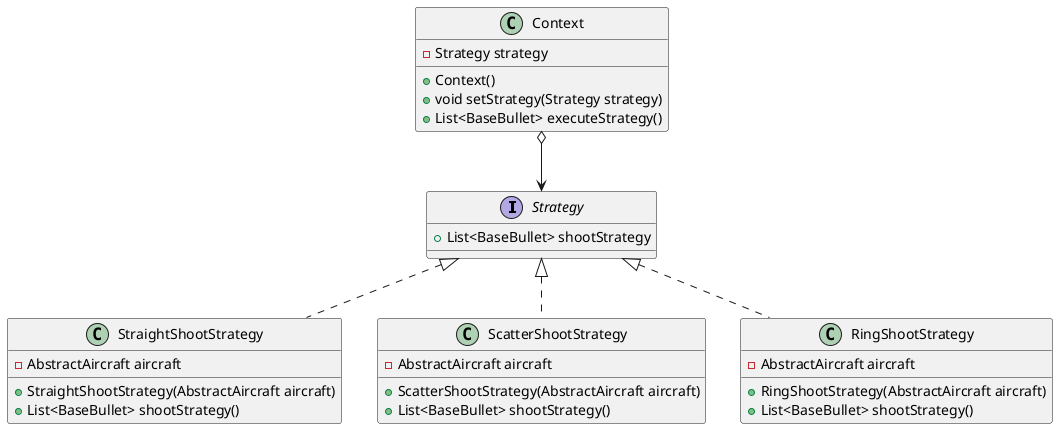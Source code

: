@startuml
'https://plantuml.com/sequence-diagram

interface Strategy {
    + List<BaseBullet> shootStrategy
}

class StraightShootStrategy {
    - AbstractAircraft aircraft
    + StraightShootStrategy(AbstractAircraft aircraft)
    + List<BaseBullet> shootStrategy()
}

class ScatterShootStrategy {
    - AbstractAircraft aircraft
    + ScatterShootStrategy(AbstractAircraft aircraft)
    + List<BaseBullet> shootStrategy()
}

class RingShootStrategy {
    - AbstractAircraft aircraft
    + RingShootStrategy(AbstractAircraft aircraft)
    + List<BaseBullet> shootStrategy()
}

Strategy <|.. StraightShootStrategy
Strategy <|.. ScatterShootStrategy
Strategy <|.. RingShootStrategy

class Context {
    - Strategy strategy
    + Context()
    + void setStrategy(Strategy strategy)
    + List<BaseBullet> executeStrategy()
}

Context o--> Strategy
@enduml